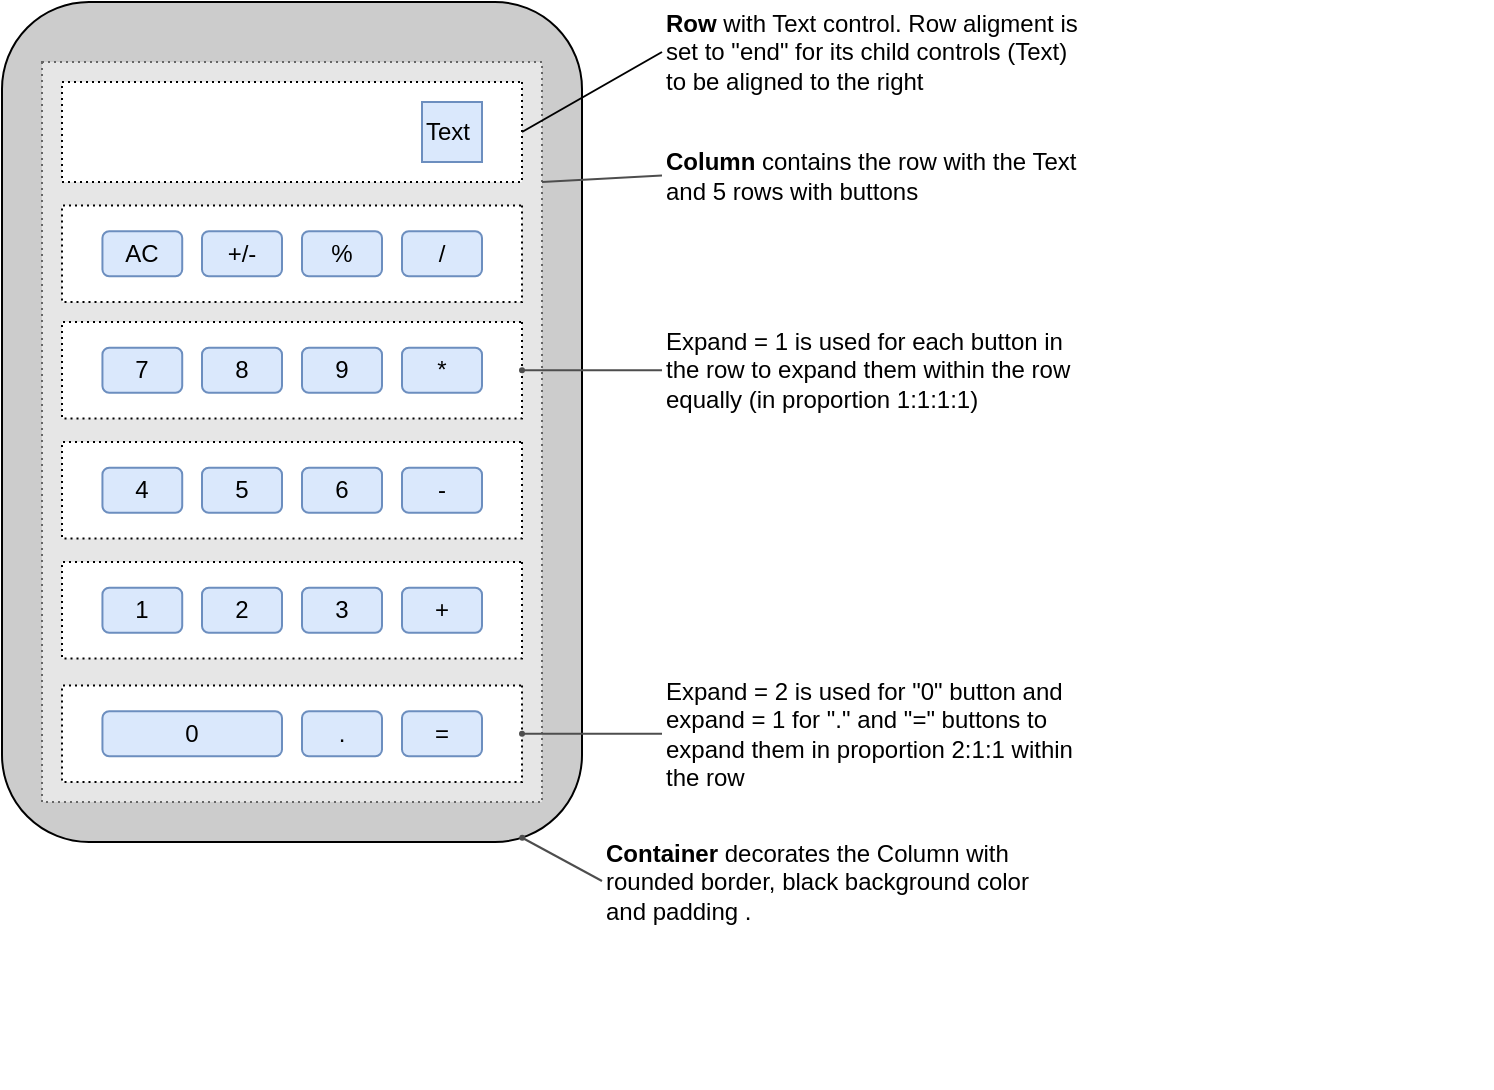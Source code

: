 <mxfile version="19.0.1" type="device" pages="2"><diagram id="h1AkSt0JVUOTTQjrnA9w" name="Step 1"><mxGraphModel dx="870" dy="697" grid="1" gridSize="10" guides="1" tooltips="1" connect="1" arrows="1" fold="1" page="1" pageScale="1" pageWidth="1100" pageHeight="850" math="0" shadow="0"><root><mxCell id="0"/><mxCell id="1" parent="0"/><mxCell id="dBUIvQNhRpyHwuCHTpOn-35" value="" style="rounded=1;whiteSpace=wrap;html=1;fillColor=#CCCCCC;strokeColor=#000000;fontColor=#333333;" parent="1" vertex="1"><mxGeometry x="80" y="230" width="290" height="420" as="geometry"/></mxCell><mxCell id="u79VMTGMlgnH7uohRS5d-31" value="" style="rounded=0;whiteSpace=wrap;html=1;labelBackgroundColor=#ffffff;sketch=1;fontSize=7;fontColor=#B3B3B3;align=right;fillColor=none;strokeColor=none;" parent="1" vertex="1"><mxGeometry x="205" y="402.87" width="620" height="370" as="geometry"/></mxCell><mxCell id="u79VMTGMlgnH7uohRS5d-32" value="" style="rounded=0;whiteSpace=wrap;html=1;dashed=1;dashPattern=1 2;fillColor=#E6E6E6;strokeColor=#666666;fontColor=#333333;" parent="1" vertex="1"><mxGeometry x="100" y="260" width="250" height="370" as="geometry"/></mxCell><mxCell id="u79VMTGMlgnH7uohRS5d-33" value="" style="rounded=0;whiteSpace=wrap;html=1;direction=south;dashed=1;dashPattern=1 2;fillColor=default;" parent="1" vertex="1"><mxGeometry x="110" y="331.75" width="230" height="48.25" as="geometry"/></mxCell><mxCell id="u79VMTGMlgnH7uohRS5d-37" value="" style="rounded=0;whiteSpace=wrap;html=1;direction=south;dashed=1;dashPattern=1 2;fillColor=default;" parent="1" vertex="1"><mxGeometry x="110" y="270" width="230" height="50" as="geometry"/></mxCell><mxCell id="u79VMTGMlgnH7uohRS5d-38" value="Text" style="rounded=0;whiteSpace=wrap;html=1;fillColor=#dae8fc;sketch=0;strokeColor=#6c8ebf;align=left;" parent="1" vertex="1"><mxGeometry x="290" y="280" width="30" height="30" as="geometry"/></mxCell><mxCell id="u79VMTGMlgnH7uohRS5d-40" value="&lt;b&gt;Container&lt;/b&gt;&lt;b style=&quot;font-size: 12px;&quot;&gt;&amp;nbsp;&lt;/b&gt;&lt;span style=&quot;font-size: 12px;&quot;&gt;decorates the Column with rounded border, black background color and padding .&lt;/span&gt;" style="text;html=1;strokeColor=none;fillColor=none;align=left;verticalAlign=middle;whiteSpace=wrap;rounded=0;dashed=1;dashPattern=1 2;sketch=0;fontSize=12;" parent="1" vertex="1"><mxGeometry x="380" y="650" width="220" height="39" as="geometry"/></mxCell><mxCell id="u79VMTGMlgnH7uohRS5d-41" value="" style="endArrow=oval;html=1;endFill=1;strokeWidth=1;jumpSize=5;endSize=2;startSize=2;strokeColor=#4D4D4D;exitX=0;exitY=0.5;exitDx=0;exitDy=0;entryX=0.897;entryY=0.995;entryDx=0;entryDy=0;entryPerimeter=0;" parent="1" source="u79VMTGMlgnH7uohRS5d-40" target="dBUIvQNhRpyHwuCHTpOn-35" edge="1"><mxGeometry width="50" height="50" relative="1" as="geometry"><mxPoint x="480" y="190" as="sourcePoint"/><mxPoint x="350" y="640" as="targetPoint"/></mxGeometry></mxCell><mxCell id="u79VMTGMlgnH7uohRS5d-45" value="&lt;b&gt;Column&lt;/b&gt; contains the row with the Text and 5 rows with buttons" style="text;html=1;strokeColor=none;fillColor=none;align=left;verticalAlign=middle;whiteSpace=wrap;rounded=0;dashed=1;dashPattern=1 2;sketch=0;fontSize=12;" parent="1" vertex="1"><mxGeometry x="410" y="301.75" width="210" height="30" as="geometry"/></mxCell><mxCell id="u79VMTGMlgnH7uohRS5d-46" value="" style="endArrow=none;html=1;endFill=0;strokeWidth=1;jumpSize=5;endSize=2;startSize=2;strokeColor=#4D4D4D;exitX=0;exitY=0.5;exitDx=0;exitDy=0;" parent="1" source="u79VMTGMlgnH7uohRS5d-45" edge="1"><mxGeometry width="50" height="50" relative="1" as="geometry"><mxPoint x="510" y="459.47" as="sourcePoint"/><mxPoint x="350" y="320" as="targetPoint"/></mxGeometry></mxCell><mxCell id="u79VMTGMlgnH7uohRS5d-49" value="AC" style="rounded=1;whiteSpace=wrap;html=1;fillColor=#dae8fc;sketch=0;strokeColor=#6c8ebf;" parent="1" vertex="1"><mxGeometry x="130.22" y="344.63" width="39.89" height="22.5" as="geometry"/></mxCell><mxCell id="u79VMTGMlgnH7uohRS5d-50" value="+/-" style="rounded=1;whiteSpace=wrap;html=1;fillColor=#dae8fc;sketch=0;strokeColor=#6c8ebf;" parent="1" vertex="1"><mxGeometry x="180" y="344.63" width="40" height="22.5" as="geometry"/></mxCell><mxCell id="dBUIvQNhRpyHwuCHTpOn-1" value="" style="endArrow=none;html=1;rounded=1;exitX=0.5;exitY=0;exitDx=0;exitDy=0;entryX=0;entryY=0.5;entryDx=0;entryDy=0;endFill=0;" parent="1" source="u79VMTGMlgnH7uohRS5d-37" target="dBUIvQNhRpyHwuCHTpOn-2" edge="1"><mxGeometry width="50" height="50" relative="1" as="geometry"><mxPoint x="400" y="410" as="sourcePoint"/><mxPoint x="490" y="250" as="targetPoint"/></mxGeometry></mxCell><mxCell id="dBUIvQNhRpyHwuCHTpOn-2" value="&lt;b&gt;Row&lt;/b&gt; with Text control. Row aligment is set to &quot;end&quot; for its child controls (Text) to be aligned to the right" style="text;html=1;strokeColor=none;fillColor=none;align=left;verticalAlign=middle;whiteSpace=wrap;rounded=0;dashed=1;dashPattern=1 2;sketch=0;fontSize=12;" parent="1" vertex="1"><mxGeometry x="410" y="240" width="210" height="30" as="geometry"/></mxCell><mxCell id="dBUIvQNhRpyHwuCHTpOn-5" value="%" style="rounded=1;whiteSpace=wrap;html=1;fillColor=#dae8fc;sketch=0;strokeColor=#6c8ebf;" parent="1" vertex="1"><mxGeometry x="230" y="344.63" width="40" height="22.5" as="geometry"/></mxCell><mxCell id="dBUIvQNhRpyHwuCHTpOn-7" value="/" style="rounded=1;whiteSpace=wrap;html=1;fillColor=#dae8fc;sketch=0;strokeColor=#6c8ebf;" parent="1" vertex="1"><mxGeometry x="280" y="344.62" width="40" height="22.5" as="geometry"/></mxCell><mxCell id="dBUIvQNhRpyHwuCHTpOn-8" value="" style="rounded=0;whiteSpace=wrap;html=1;direction=south;dashed=1;dashPattern=1 2;fillColor=default;" parent="1" vertex="1"><mxGeometry x="110" y="390" width="230" height="48.25" as="geometry"/></mxCell><mxCell id="dBUIvQNhRpyHwuCHTpOn-9" value="7" style="rounded=1;whiteSpace=wrap;html=1;fillColor=#dae8fc;sketch=0;strokeColor=#6c8ebf;" parent="1" vertex="1"><mxGeometry x="130.22" y="402.88" width="39.89" height="22.5" as="geometry"/></mxCell><mxCell id="dBUIvQNhRpyHwuCHTpOn-10" value="8" style="rounded=1;whiteSpace=wrap;html=1;fillColor=#dae8fc;sketch=0;strokeColor=#6c8ebf;" parent="1" vertex="1"><mxGeometry x="180" y="402.88" width="40" height="22.5" as="geometry"/></mxCell><mxCell id="dBUIvQNhRpyHwuCHTpOn-11" value="9" style="rounded=1;whiteSpace=wrap;html=1;fillColor=#dae8fc;sketch=0;strokeColor=#6c8ebf;" parent="1" vertex="1"><mxGeometry x="230" y="402.88" width="40" height="22.5" as="geometry"/></mxCell><mxCell id="dBUIvQNhRpyHwuCHTpOn-12" value="*" style="rounded=1;whiteSpace=wrap;html=1;fillColor=#dae8fc;sketch=0;strokeColor=#6c8ebf;" parent="1" vertex="1"><mxGeometry x="280" y="402.87" width="40" height="22.5" as="geometry"/></mxCell><mxCell id="dBUIvQNhRpyHwuCHTpOn-13" value="" style="rounded=0;whiteSpace=wrap;html=1;direction=south;dashed=1;dashPattern=1 2;fillColor=default;" parent="1" vertex="1"><mxGeometry x="110" y="450" width="230" height="48.25" as="geometry"/></mxCell><mxCell id="dBUIvQNhRpyHwuCHTpOn-14" value="4" style="rounded=1;whiteSpace=wrap;html=1;fillColor=#dae8fc;sketch=0;strokeColor=#6c8ebf;" parent="1" vertex="1"><mxGeometry x="130.22" y="462.88" width="39.89" height="22.5" as="geometry"/></mxCell><mxCell id="dBUIvQNhRpyHwuCHTpOn-15" value="5" style="rounded=1;whiteSpace=wrap;html=1;fillColor=#dae8fc;sketch=0;strokeColor=#6c8ebf;" parent="1" vertex="1"><mxGeometry x="180" y="462.88" width="40" height="22.5" as="geometry"/></mxCell><mxCell id="dBUIvQNhRpyHwuCHTpOn-16" value="6" style="rounded=1;whiteSpace=wrap;html=1;fillColor=#dae8fc;sketch=0;strokeColor=#6c8ebf;" parent="1" vertex="1"><mxGeometry x="230" y="462.88" width="40" height="22.5" as="geometry"/></mxCell><mxCell id="dBUIvQNhRpyHwuCHTpOn-17" value="-" style="rounded=1;whiteSpace=wrap;html=1;fillColor=#dae8fc;sketch=0;strokeColor=#6c8ebf;" parent="1" vertex="1"><mxGeometry x="280" y="462.87" width="40" height="22.5" as="geometry"/></mxCell><mxCell id="dBUIvQNhRpyHwuCHTpOn-18" value="" style="rounded=0;whiteSpace=wrap;html=1;direction=south;dashed=1;dashPattern=1 2;fillColor=default;" parent="1" vertex="1"><mxGeometry x="110" y="510" width="230" height="48.25" as="geometry"/></mxCell><mxCell id="dBUIvQNhRpyHwuCHTpOn-19" value="1" style="rounded=1;whiteSpace=wrap;html=1;fillColor=#dae8fc;sketch=0;strokeColor=#6c8ebf;" parent="1" vertex="1"><mxGeometry x="130.22" y="522.88" width="39.89" height="22.5" as="geometry"/></mxCell><mxCell id="dBUIvQNhRpyHwuCHTpOn-20" value="2" style="rounded=1;whiteSpace=wrap;html=1;fillColor=#dae8fc;sketch=0;strokeColor=#6c8ebf;" parent="1" vertex="1"><mxGeometry x="180" y="522.88" width="40" height="22.5" as="geometry"/></mxCell><mxCell id="dBUIvQNhRpyHwuCHTpOn-21" value="3" style="rounded=1;whiteSpace=wrap;html=1;fillColor=#dae8fc;sketch=0;strokeColor=#6c8ebf;" parent="1" vertex="1"><mxGeometry x="230" y="522.88" width="40" height="22.5" as="geometry"/></mxCell><mxCell id="dBUIvQNhRpyHwuCHTpOn-22" value="+" style="rounded=1;whiteSpace=wrap;html=1;fillColor=#dae8fc;sketch=0;strokeColor=#6c8ebf;" parent="1" vertex="1"><mxGeometry x="280" y="522.87" width="40" height="22.5" as="geometry"/></mxCell><mxCell id="dBUIvQNhRpyHwuCHTpOn-28" value="" style="rounded=0;whiteSpace=wrap;html=1;direction=south;dashed=1;dashPattern=1 2;fillColor=default;" parent="1" vertex="1"><mxGeometry x="110" y="571.75" width="230" height="48.25" as="geometry"/></mxCell><mxCell id="dBUIvQNhRpyHwuCHTpOn-29" value="0" style="rounded=1;whiteSpace=wrap;html=1;fillColor=#dae8fc;sketch=0;strokeColor=#6c8ebf;" parent="1" vertex="1"><mxGeometry x="130.22" y="584.63" width="89.78" height="22.5" as="geometry"/></mxCell><mxCell id="dBUIvQNhRpyHwuCHTpOn-31" value="." style="rounded=1;whiteSpace=wrap;html=1;fillColor=#dae8fc;sketch=0;strokeColor=#6c8ebf;" parent="1" vertex="1"><mxGeometry x="230" y="584.63" width="40" height="22.5" as="geometry"/></mxCell><mxCell id="dBUIvQNhRpyHwuCHTpOn-32" value="=" style="rounded=1;whiteSpace=wrap;html=1;fillColor=#dae8fc;sketch=0;strokeColor=#6c8ebf;" parent="1" vertex="1"><mxGeometry x="280" y="584.62" width="40" height="22.5" as="geometry"/></mxCell><mxCell id="dBUIvQNhRpyHwuCHTpOn-37" value="Expand = 1 is used for each button in the row to expand them within the row equally (in proportion 1:1:1:1)" style="text;html=1;strokeColor=none;fillColor=none;align=left;verticalAlign=middle;whiteSpace=wrap;rounded=0;dashed=1;dashPattern=1 2;sketch=0;fontSize=12;" parent="1" vertex="1"><mxGeometry x="410" y="399.12" width="210" height="30" as="geometry"/></mxCell><mxCell id="dBUIvQNhRpyHwuCHTpOn-38" value="" style="endArrow=oval;html=1;endFill=1;strokeWidth=1;jumpSize=5;endSize=2;startSize=2;strokeColor=#4D4D4D;entryX=0.5;entryY=0;entryDx=0;entryDy=0;" parent="1" source="dBUIvQNhRpyHwuCHTpOn-37" target="dBUIvQNhRpyHwuCHTpOn-8" edge="1"><mxGeometry width="50" height="50" relative="1" as="geometry"><mxPoint x="390" y="679.5" as="sourcePoint"/><mxPoint x="350.13" y="657.9" as="targetPoint"/></mxGeometry></mxCell><mxCell id="dBUIvQNhRpyHwuCHTpOn-39" value="Expand = 2 is used for &quot;0&quot; button and expand = 1 for &quot;.&quot; and &quot;=&quot; buttons to expand them in proportion 2:1:1 within the row" style="text;html=1;strokeColor=none;fillColor=none;align=left;verticalAlign=middle;whiteSpace=wrap;rounded=0;dashed=1;dashPattern=1 2;sketch=0;fontSize=12;" parent="1" vertex="1"><mxGeometry x="410" y="580.87" width="210" height="30" as="geometry"/></mxCell><mxCell id="dBUIvQNhRpyHwuCHTpOn-40" value="" style="endArrow=oval;html=1;endFill=1;strokeWidth=1;jumpSize=5;endSize=2;startSize=2;strokeColor=#4D4D4D;entryX=0.5;entryY=0;entryDx=0;entryDy=0;exitX=0;exitY=0.5;exitDx=0;exitDy=0;" parent="1" source="dBUIvQNhRpyHwuCHTpOn-39" target="dBUIvQNhRpyHwuCHTpOn-28" edge="1"><mxGeometry width="50" height="50" relative="1" as="geometry"><mxPoint x="420" y="424.123" as="sourcePoint"/><mxPoint x="350" y="424.125" as="targetPoint"/></mxGeometry></mxCell></root></mxGraphModel></diagram><diagram id="TyQapywxvfEGJysNaIdD" name="Step 2"><mxGraphModel dx="870" dy="697" grid="1" gridSize="10" guides="1" tooltips="1" connect="1" arrows="1" fold="1" page="1" pageScale="1" pageWidth="1100" pageHeight="850" math="0" shadow="0"><root><mxCell id="OPuT7p4j_jzgEkF750Jx-0"/><mxCell id="OPuT7p4j_jzgEkF750Jx-1" parent="OPuT7p4j_jzgEkF750Jx-0"/><mxCell id="hlcP8dbnub09IzVwzd0U-0" value="" style="rounded=0;whiteSpace=wrap;html=1;labelBackgroundColor=#ffffff;sketch=1;fontSize=7;fontColor=#B3B3B3;align=right;fillColor=none;strokeColor=none;" parent="OPuT7p4j_jzgEkF750Jx-1" vertex="1"><mxGeometry x="240" y="230" width="620" height="370" as="geometry"/></mxCell><mxCell id="r5RDOKEV42Favcp1Xzru-2" value="" style="rounded=0;whiteSpace=wrap;html=1;dashed=1;dashPattern=1 2;fillColor=#FFDDFF;strokeColor=#B266FF;" parent="OPuT7p4j_jzgEkF750Jx-1" vertex="1"><mxGeometry x="260" y="250" width="320" height="330" as="geometry"/></mxCell><mxCell id="r5RDOKEV42Favcp1Xzru-6" value="" style="rounded=0;whiteSpace=wrap;html=1;direction=south;dashed=1;dashPattern=1 2;" parent="OPuT7p4j_jzgEkF750Jx-1" vertex="1"><mxGeometry x="270" y="320" width="300" height="250" as="geometry"/></mxCell><mxCell id="Xj1RpHNMQMnKRKIlOImP-0" value="" style="rounded=0;whiteSpace=wrap;html=1;direction=south;fillColor=#f5f5f5;strokeColor=#666666;fontColor=#333333;strokeWidth=2;" parent="OPuT7p4j_jzgEkF750Jx-1" vertex="1"><mxGeometry x="280" y="330" width="280" height="110" as="geometry"/></mxCell><mxCell id="r5RDOKEV42Favcp1Xzru-37" value="" style="rounded=0;whiteSpace=wrap;html=1;direction=south;dashed=1;dashPattern=1 2;" parent="OPuT7p4j_jzgEkF750Jx-1" vertex="1"><mxGeometry x="290" y="390" width="260" height="40" as="geometry"/></mxCell><mxCell id="r5RDOKEV42Favcp1Xzru-36" value="" style="rounded=0;whiteSpace=wrap;html=1;direction=south;dashed=1;dashPattern=1 2;" parent="OPuT7p4j_jzgEkF750Jx-1" vertex="1"><mxGeometry x="290" y="340" width="260" height="40" as="geometry"/></mxCell><mxCell id="r5RDOKEV42Favcp1Xzru-3" value="" style="rounded=0;whiteSpace=wrap;html=1;direction=south;dashed=1;dashPattern=1 2;" parent="OPuT7p4j_jzgEkF750Jx-1" vertex="1"><mxGeometry x="270" y="260" width="300" height="50" as="geometry"/></mxCell><mxCell id="r5RDOKEV42Favcp1Xzru-4" value="&amp;nbsp;TextBox" style="rounded=0;whiteSpace=wrap;html=1;fillColor=#dae8fc;sketch=0;strokeColor=#6c8ebf;align=left;" parent="OPuT7p4j_jzgEkF750Jx-1" vertex="1"><mxGeometry x="280" y="270" width="210" height="30" as="geometry"/></mxCell><mxCell id="r5RDOKEV42Favcp1Xzru-5" value="Add" style="rounded=1;whiteSpace=wrap;html=1;fillColor=#dae8fc;sketch=0;strokeColor=#6c8ebf;" parent="OPuT7p4j_jzgEkF750Jx-1" vertex="1"><mxGeometry x="500" y="270" width="60" height="30" as="geometry"/></mxCell><mxCell id="r5RDOKEV42Favcp1Xzru-7" value="&quot;&lt;b style=&quot;font-size: 12px;&quot;&gt;edit_view&lt;/b&gt;&quot; row&lt;b style=&quot;font-size: 12px;&quot;&gt;&amp;nbsp;&lt;/b&gt;is invisible by default; becomes visible after &quot;Edit&quot; is clicked" style="text;html=1;strokeColor=none;fillColor=none;align=left;verticalAlign=middle;whiteSpace=wrap;rounded=0;dashed=1;dashPattern=1 2;sketch=0;fontSize=12;" parent="OPuT7p4j_jzgEkF750Jx-1" vertex="1"><mxGeometry x="620" y="421" width="220" height="39" as="geometry"/></mxCell><mxCell id="r5RDOKEV42Favcp1Xzru-8" value="" style="endArrow=oval;html=1;endFill=1;strokeWidth=1;jumpSize=5;endSize=2;startSize=2;strokeColor=#4D4D4D;exitX=0;exitY=0.5;exitDx=0;exitDy=0;entryX=0.5;entryY=0;entryDx=0;entryDy=0;" parent="OPuT7p4j_jzgEkF750Jx-1" source="r5RDOKEV42Favcp1Xzru-7" target="r5RDOKEV42Favcp1Xzru-37" edge="1"><mxGeometry width="50" height="50" relative="1" as="geometry"><mxPoint x="640" y="180" as="sourcePoint"/><mxPoint x="670.0" y="260.0" as="targetPoint"/></mxGeometry></mxCell><mxCell id="r5RDOKEV42Favcp1Xzru-10" value="CheckBox" style="text;html=1;strokeColor=none;fillColor=none;align=left;verticalAlign=middle;whiteSpace=wrap;rounded=0;dashed=1;dashPattern=1 2;sketch=0;fontSize=11;" parent="OPuT7p4j_jzgEkF750Jx-1" vertex="1"><mxGeometry x="330.11" y="351.75" width="100" height="19" as="geometry"/></mxCell><mxCell id="r5RDOKEV42Favcp1Xzru-13" value="&quot;&lt;b style=&quot;font-size: 12px;&quot;&gt;display_view&lt;/b&gt;&quot; row is visible by default; becomes invisible after &quot;Edit&quot; is clicked" style="text;html=1;strokeColor=none;fillColor=none;align=left;verticalAlign=middle;whiteSpace=wrap;rounded=0;dashed=1;dashPattern=1 2;sketch=0;fontSize=12;" parent="OPuT7p4j_jzgEkF750Jx-1" vertex="1"><mxGeometry x="620" y="361" width="230" height="29" as="geometry"/></mxCell><mxCell id="r5RDOKEV42Favcp1Xzru-14" value="" style="endArrow=oval;html=1;endFill=1;strokeWidth=1;jumpSize=5;endSize=2;startSize=2;strokeColor=#4D4D4D;exitX=0;exitY=0.5;exitDx=0;exitDy=0;entryX=0.5;entryY=0;entryDx=0;entryDy=0;" parent="OPuT7p4j_jzgEkF750Jx-1" source="r5RDOKEV42Favcp1Xzru-13" target="r5RDOKEV42Favcp1Xzru-36" edge="1"><mxGeometry width="50" height="50" relative="1" as="geometry"><mxPoint x="660" y="179.5" as="sourcePoint"/><mxPoint x="540" y="342" as="targetPoint"/></mxGeometry></mxCell><mxCell id="r5RDOKEV42Favcp1Xzru-22" value="&quot;&lt;b style=&quot;font-size: 12px;&quot;&gt;view&lt;/b&gt;&quot; column is a container for &quot;display_view&quot; and &quot;edit_view&quot; rows" style="text;html=1;strokeColor=none;fillColor=none;align=left;verticalAlign=middle;whiteSpace=wrap;rounded=0;dashed=1;dashPattern=1 2;sketch=0;fontSize=12;" parent="OPuT7p4j_jzgEkF750Jx-1" vertex="1"><mxGeometry x="620" y="300" width="210" height="30" as="geometry"/></mxCell><mxCell id="r5RDOKEV42Favcp1Xzru-23" value="" style="endArrow=oval;html=1;endFill=1;strokeWidth=1;jumpSize=5;endSize=2;startSize=2;strokeColor=#4D4D4D;exitX=0;exitY=0.5;exitDx=0;exitDy=0;entryX=0;entryY=0;entryDx=0;entryDy=0;" parent="OPuT7p4j_jzgEkF750Jx-1" source="r5RDOKEV42Favcp1Xzru-22" target="Xj1RpHNMQMnKRKIlOImP-0" edge="1"><mxGeometry width="50" height="50" relative="1" as="geometry"><mxPoint x="670" y="449.47" as="sourcePoint"/><mxPoint x="505.28" y="430.0" as="targetPoint"/></mxGeometry></mxCell><mxCell id="r5RDOKEV42Favcp1Xzru-29" value="&amp;nbsp;TextBox" style="rounded=0;whiteSpace=wrap;html=1;fillColor=#dae8fc;sketch=0;strokeColor=#6c8ebf;align=left;" parent="OPuT7p4j_jzgEkF750Jx-1" vertex="1"><mxGeometry x="300" y="400" width="179.89" height="20" as="geometry"/></mxCell><mxCell id="r5RDOKEV42Favcp1Xzru-30" value="Save" style="rounded=1;whiteSpace=wrap;html=1;fillColor=#dae8fc;sketch=0;strokeColor=#6c8ebf;" parent="OPuT7p4j_jzgEkF750Jx-1" vertex="1"><mxGeometry x="490" y="398.5" width="50.11" height="21.5" as="geometry"/></mxCell><mxCell id="r5RDOKEV42Favcp1Xzru-31" value="Edit" style="rounded=1;whiteSpace=wrap;html=1;fillColor=#dae8fc;sketch=0;strokeColor=#6c8ebf;" parent="OPuT7p4j_jzgEkF750Jx-1" vertex="1"><mxGeometry x="440" y="348.75" width="39.89" height="22.5" as="geometry"/></mxCell><mxCell id="r5RDOKEV42Favcp1Xzru-32" value="Delete" style="rounded=1;whiteSpace=wrap;html=1;fillColor=#dae8fc;sketch=0;strokeColor=#6c8ebf;" parent="OPuT7p4j_jzgEkF750Jx-1" vertex="1"><mxGeometry x="489.89" y="348.75" width="50" height="22.5" as="geometry"/></mxCell><mxCell id="r5RDOKEV42Favcp1Xzru-35" value="V" style="rounded=0;whiteSpace=wrap;html=1;fillColor=#dae8fc;sketch=0;strokeColor=#6c8ebf;" parent="OPuT7p4j_jzgEkF750Jx-1" vertex="1"><mxGeometry x="300.11" y="351.25" width="20" height="20" as="geometry"/></mxCell><mxCell id="Xj1RpHNMQMnKRKIlOImP-10" value="" style="rounded=0;whiteSpace=wrap;html=1;direction=south;fillColor=#f5f5f5;fontColor=#333333;strokeWidth=1;strokeColor=#E6E6E6;" parent="OPuT7p4j_jzgEkF750Jx-1" vertex="1"><mxGeometry x="280" y="450" width="280" height="110" as="geometry"/></mxCell><mxCell id="Xj1RpHNMQMnKRKIlOImP-11" value="" style="rounded=0;whiteSpace=wrap;html=1;direction=south;dashed=1;dashPattern=1 2;" parent="OPuT7p4j_jzgEkF750Jx-1" vertex="1"><mxGeometry x="290" y="510" width="260" height="40" as="geometry"/></mxCell><mxCell id="Xj1RpHNMQMnKRKIlOImP-12" value="" style="rounded=0;whiteSpace=wrap;html=1;direction=south;dashed=1;dashPattern=1 2;" parent="OPuT7p4j_jzgEkF750Jx-1" vertex="1"><mxGeometry x="290" y="460" width="260" height="40" as="geometry"/></mxCell><mxCell id="Xj1RpHNMQMnKRKIlOImP-13" value="CheckBox" style="text;html=1;strokeColor=none;fillColor=none;align=left;verticalAlign=middle;whiteSpace=wrap;rounded=0;dashed=1;dashPattern=1 2;sketch=0;fontSize=11;" parent="OPuT7p4j_jzgEkF750Jx-1" vertex="1"><mxGeometry x="330.11" y="471.75" width="100" height="19" as="geometry"/></mxCell><mxCell id="Xj1RpHNMQMnKRKIlOImP-14" value="&amp;nbsp;TextBox" style="rounded=0;whiteSpace=wrap;html=1;fillColor=#dae8fc;sketch=0;strokeColor=#6c8ebf;align=left;" parent="OPuT7p4j_jzgEkF750Jx-1" vertex="1"><mxGeometry x="300" y="520" width="179.89" height="20" as="geometry"/></mxCell><mxCell id="Xj1RpHNMQMnKRKIlOImP-15" value="Save" style="rounded=1;whiteSpace=wrap;html=1;fillColor=#dae8fc;sketch=0;strokeColor=#6c8ebf;" parent="OPuT7p4j_jzgEkF750Jx-1" vertex="1"><mxGeometry x="490" y="518.5" width="50.11" height="21.5" as="geometry"/></mxCell><mxCell id="Xj1RpHNMQMnKRKIlOImP-16" value="Edit" style="rounded=1;whiteSpace=wrap;html=1;fillColor=#dae8fc;sketch=0;strokeColor=#6c8ebf;" parent="OPuT7p4j_jzgEkF750Jx-1" vertex="1"><mxGeometry x="440" y="468.75" width="39.89" height="22.5" as="geometry"/></mxCell><mxCell id="Xj1RpHNMQMnKRKIlOImP-17" value="Delete" style="rounded=1;whiteSpace=wrap;html=1;fillColor=#dae8fc;sketch=0;strokeColor=#6c8ebf;" parent="OPuT7p4j_jzgEkF750Jx-1" vertex="1"><mxGeometry x="489.89" y="468.75" width="50" height="22.5" as="geometry"/></mxCell><mxCell id="Xj1RpHNMQMnKRKIlOImP-18" value="V" style="rounded=0;whiteSpace=wrap;html=1;fillColor=#dae8fc;sketch=0;strokeColor=#6c8ebf;" parent="OPuT7p4j_jzgEkF750Jx-1" vertex="1"><mxGeometry x="300.11" y="471.25" width="20" height="20" as="geometry"/></mxCell></root></mxGraphModel></diagram></mxfile>